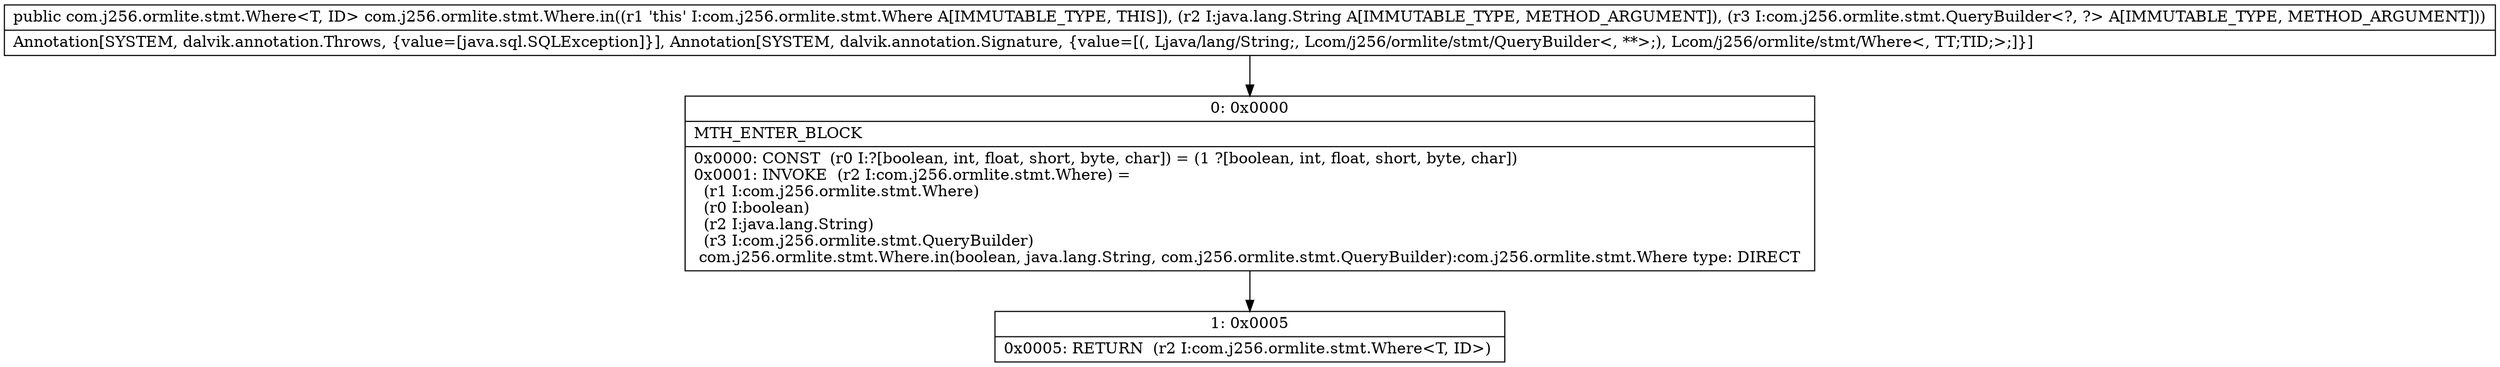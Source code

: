 digraph "CFG forcom.j256.ormlite.stmt.Where.in(Ljava\/lang\/String;Lcom\/j256\/ormlite\/stmt\/QueryBuilder;)Lcom\/j256\/ormlite\/stmt\/Where;" {
Node_0 [shape=record,label="{0\:\ 0x0000|MTH_ENTER_BLOCK\l|0x0000: CONST  (r0 I:?[boolean, int, float, short, byte, char]) = (1 ?[boolean, int, float, short, byte, char]) \l0x0001: INVOKE  (r2 I:com.j256.ormlite.stmt.Where) = \l  (r1 I:com.j256.ormlite.stmt.Where)\l  (r0 I:boolean)\l  (r2 I:java.lang.String)\l  (r3 I:com.j256.ormlite.stmt.QueryBuilder)\l com.j256.ormlite.stmt.Where.in(boolean, java.lang.String, com.j256.ormlite.stmt.QueryBuilder):com.j256.ormlite.stmt.Where type: DIRECT \l}"];
Node_1 [shape=record,label="{1\:\ 0x0005|0x0005: RETURN  (r2 I:com.j256.ormlite.stmt.Where\<T, ID\>) \l}"];
MethodNode[shape=record,label="{public com.j256.ormlite.stmt.Where\<T, ID\> com.j256.ormlite.stmt.Where.in((r1 'this' I:com.j256.ormlite.stmt.Where A[IMMUTABLE_TYPE, THIS]), (r2 I:java.lang.String A[IMMUTABLE_TYPE, METHOD_ARGUMENT]), (r3 I:com.j256.ormlite.stmt.QueryBuilder\<?, ?\> A[IMMUTABLE_TYPE, METHOD_ARGUMENT]))  | Annotation[SYSTEM, dalvik.annotation.Throws, \{value=[java.sql.SQLException]\}], Annotation[SYSTEM, dalvik.annotation.Signature, \{value=[(, Ljava\/lang\/String;, Lcom\/j256\/ormlite\/stmt\/QueryBuilder\<, **\>;), Lcom\/j256\/ormlite\/stmt\/Where\<, TT;TID;\>;]\}]\l}"];
MethodNode -> Node_0;
Node_0 -> Node_1;
}

